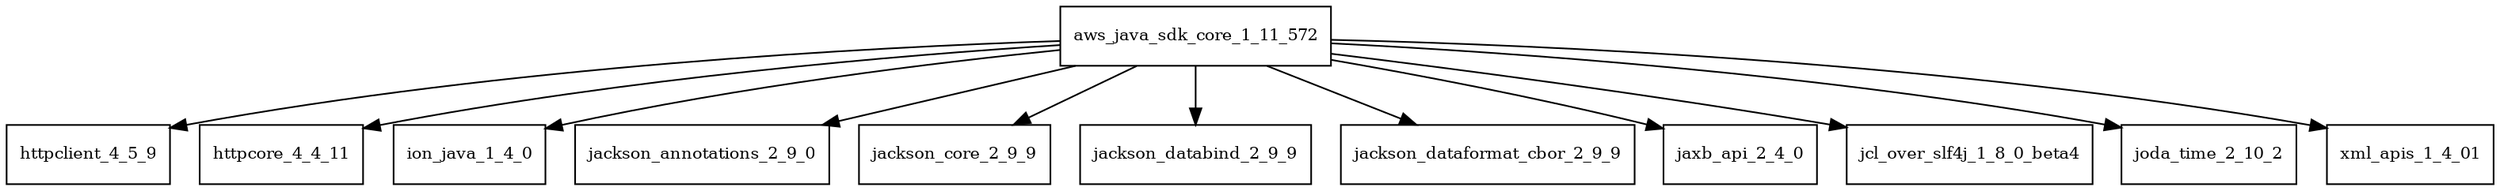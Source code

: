 digraph aws_java_sdk_core_1_11_572_dependencies {
  node [shape = box, fontsize=10.0];
  aws_java_sdk_core_1_11_572 -> httpclient_4_5_9;
  aws_java_sdk_core_1_11_572 -> httpcore_4_4_11;
  aws_java_sdk_core_1_11_572 -> ion_java_1_4_0;
  aws_java_sdk_core_1_11_572 -> jackson_annotations_2_9_0;
  aws_java_sdk_core_1_11_572 -> jackson_core_2_9_9;
  aws_java_sdk_core_1_11_572 -> jackson_databind_2_9_9;
  aws_java_sdk_core_1_11_572 -> jackson_dataformat_cbor_2_9_9;
  aws_java_sdk_core_1_11_572 -> jaxb_api_2_4_0;
  aws_java_sdk_core_1_11_572 -> jcl_over_slf4j_1_8_0_beta4;
  aws_java_sdk_core_1_11_572 -> joda_time_2_10_2;
  aws_java_sdk_core_1_11_572 -> xml_apis_1_4_01;
}
